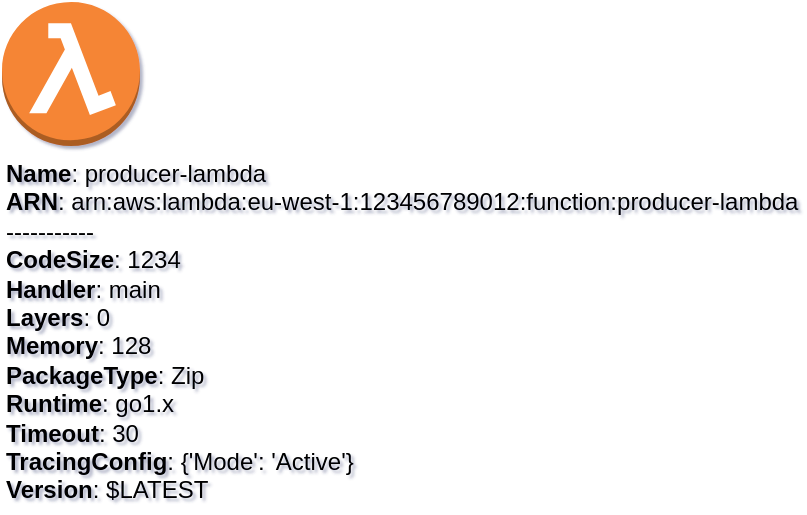 <mxfile type="MultiCloud"><diagram id="diagram_1" name="AWS components"><mxGraphModel dx="1015" dy="661" grid="1" gridSize="10" guides="1" tooltips="1" connect="1" arrows="1" fold="1" page="1" pageScale="1" pageWidth="850" pageHeight="1100" math="0" shadow="1"><root><mxCell id="0" /><mxCell id="1" parent="0" /><mxCell id="vertex:lambda_function:arn:aws:lambda:eu-west-1:123456789012:function:producer-lambda" value="&lt;b&gt;Name&lt;/b&gt;: producer-lambda&lt;BR&gt;&lt;b&gt;ARN&lt;/b&gt;: arn:aws:lambda:eu-west-1:123456789012:function:producer-lambda&lt;BR&gt;-----------&lt;BR&gt;&lt;b&gt;CodeSize&lt;/b&gt;: 1234&lt;BR&gt;&lt;b&gt;Handler&lt;/b&gt;: main&lt;BR&gt;&lt;b&gt;Layers&lt;/b&gt;: 0&lt;BR&gt;&lt;b&gt;Memory&lt;/b&gt;: 128&lt;BR&gt;&lt;b&gt;PackageType&lt;/b&gt;: Zip&lt;BR&gt;&lt;b&gt;Runtime&lt;/b&gt;: go1.x&lt;BR&gt;&lt;b&gt;Timeout&lt;/b&gt;: 30&lt;BR&gt;&lt;b&gt;TracingConfig&lt;/b&gt;: {'Mode': 'Active'}&lt;BR&gt;&lt;b&gt;Version&lt;/b&gt;: $LATEST" style="verticalLabelPosition=bottom;verticalAlign=top;aspect=fixed;align=left;pointerEvents=1;shape=mxgraph.aws3.lambda_function;prIcon=server;fillColor=#F58534;gradientColor=none;html=1;" parent="1" vertex="1"><mxGeometry width="69" height="72" as="geometry" /></mxCell></root></mxGraphModel></diagram></mxfile>